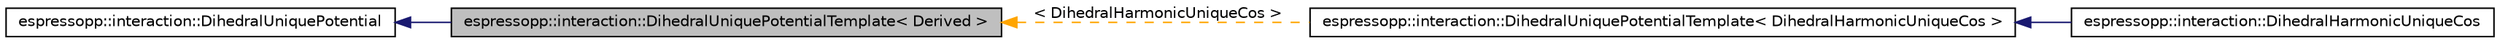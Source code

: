 digraph G
{
  edge [fontname="Helvetica",fontsize="10",labelfontname="Helvetica",labelfontsize="10"];
  node [fontname="Helvetica",fontsize="10",shape=record];
  rankdir="LR";
  Node1 [label="espressopp::interaction::DihedralUniquePotentialTemplate\< Derived \>",height=0.2,width=0.4,color="black", fillcolor="grey75", style="filled" fontcolor="black"];
  Node2 -> Node1 [dir="back",color="midnightblue",fontsize="10",style="solid",fontname="Helvetica"];
  Node2 [label="espressopp::interaction::DihedralUniquePotential",height=0.2,width=0.4,color="black", fillcolor="white", style="filled",URL="$classespressopp_1_1interaction_1_1DihedralUniquePotential.html"];
  Node1 -> Node3 [dir="back",color="orange",fontsize="10",style="dashed",label=" \< DihedralHarmonicUniqueCos \>" ,fontname="Helvetica"];
  Node3 [label="espressopp::interaction::DihedralUniquePotentialTemplate\< DihedralHarmonicUniqueCos \>",height=0.2,width=0.4,color="black", fillcolor="white", style="filled",URL="$classespressopp_1_1interaction_1_1DihedralUniquePotentialTemplate.html"];
  Node3 -> Node4 [dir="back",color="midnightblue",fontsize="10",style="solid",fontname="Helvetica"];
  Node4 [label="espressopp::interaction::DihedralHarmonicUniqueCos",height=0.2,width=0.4,color="black", fillcolor="white", style="filled",URL="$classespressopp_1_1interaction_1_1DihedralHarmonicUniqueCos.html",tooltip="This class provides methods to compute forces and energies of the DihedralHarmonicUniqueCos dihedral ..."];
}

